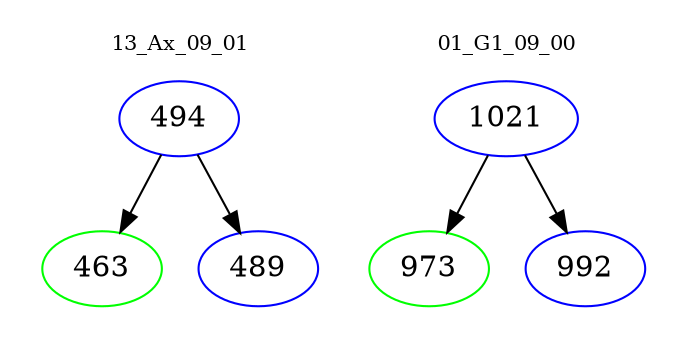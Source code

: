 digraph{
subgraph cluster_0 {
color = white
label = "13_Ax_09_01";
fontsize=10;
T0_494 [label="494", color="blue"]
T0_494 -> T0_463 [color="black"]
T0_463 [label="463", color="green"]
T0_494 -> T0_489 [color="black"]
T0_489 [label="489", color="blue"]
}
subgraph cluster_1 {
color = white
label = "01_G1_09_00";
fontsize=10;
T1_1021 [label="1021", color="blue"]
T1_1021 -> T1_973 [color="black"]
T1_973 [label="973", color="green"]
T1_1021 -> T1_992 [color="black"]
T1_992 [label="992", color="blue"]
}
}
